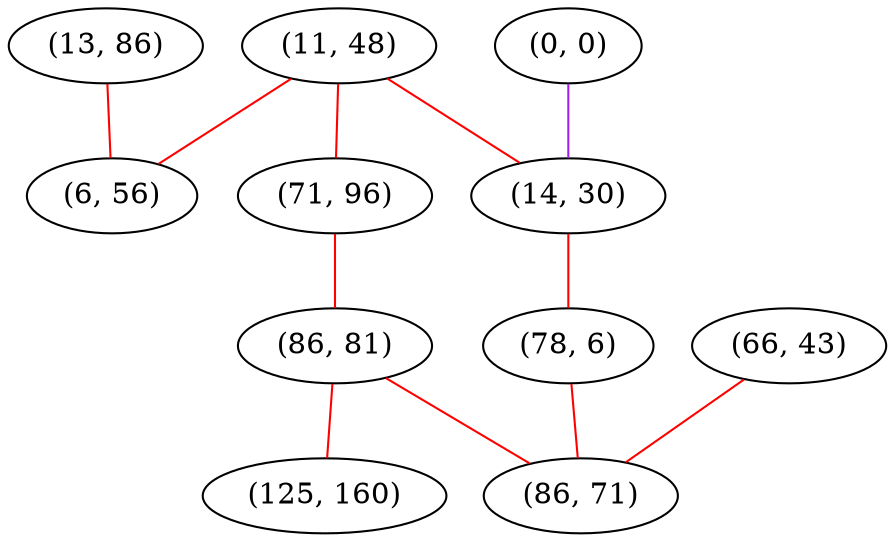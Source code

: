 graph "" {
"(13, 86)";
"(11, 48)";
"(0, 0)";
"(71, 96)";
"(14, 30)";
"(86, 81)";
"(66, 43)";
"(125, 160)";
"(78, 6)";
"(86, 71)";
"(6, 56)";
"(13, 86)" -- "(6, 56)"  [color=red, key=0, weight=1];
"(11, 48)" -- "(71, 96)"  [color=red, key=0, weight=1];
"(11, 48)" -- "(6, 56)"  [color=red, key=0, weight=1];
"(11, 48)" -- "(14, 30)"  [color=red, key=0, weight=1];
"(0, 0)" -- "(14, 30)"  [color=purple, key=0, weight=4];
"(71, 96)" -- "(86, 81)"  [color=red, key=0, weight=1];
"(14, 30)" -- "(78, 6)"  [color=red, key=0, weight=1];
"(86, 81)" -- "(86, 71)"  [color=red, key=0, weight=1];
"(86, 81)" -- "(125, 160)"  [color=red, key=0, weight=1];
"(66, 43)" -- "(86, 71)"  [color=red, key=0, weight=1];
"(78, 6)" -- "(86, 71)"  [color=red, key=0, weight=1];
}
